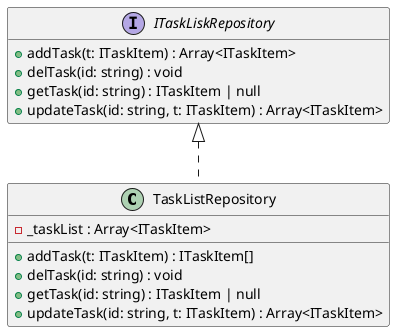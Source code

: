 @startuml
hide empty methods
hide empty fields
class "TaskListRepository" {
    -_taskList : Array<ITaskItem>
    +addTask(t: ITaskItem) : ITaskItem[]
    +delTask(id: string) : void
    +getTask(id: string) : ITaskItem | null
    +updateTask(id: string, t: ITaskItem) : Array<ITaskItem>
}
interface "ITaskLiskRepository" {
    +addTask(t: ITaskItem) : Array<ITaskItem>
    +delTask(id: string) : void
    +getTask(id: string) : ITaskItem | null
    +updateTask(id: string, t: ITaskItem) : Array<ITaskItem>
}
"ITaskLiskRepository" <|.. "TaskListRepository"
@enduml